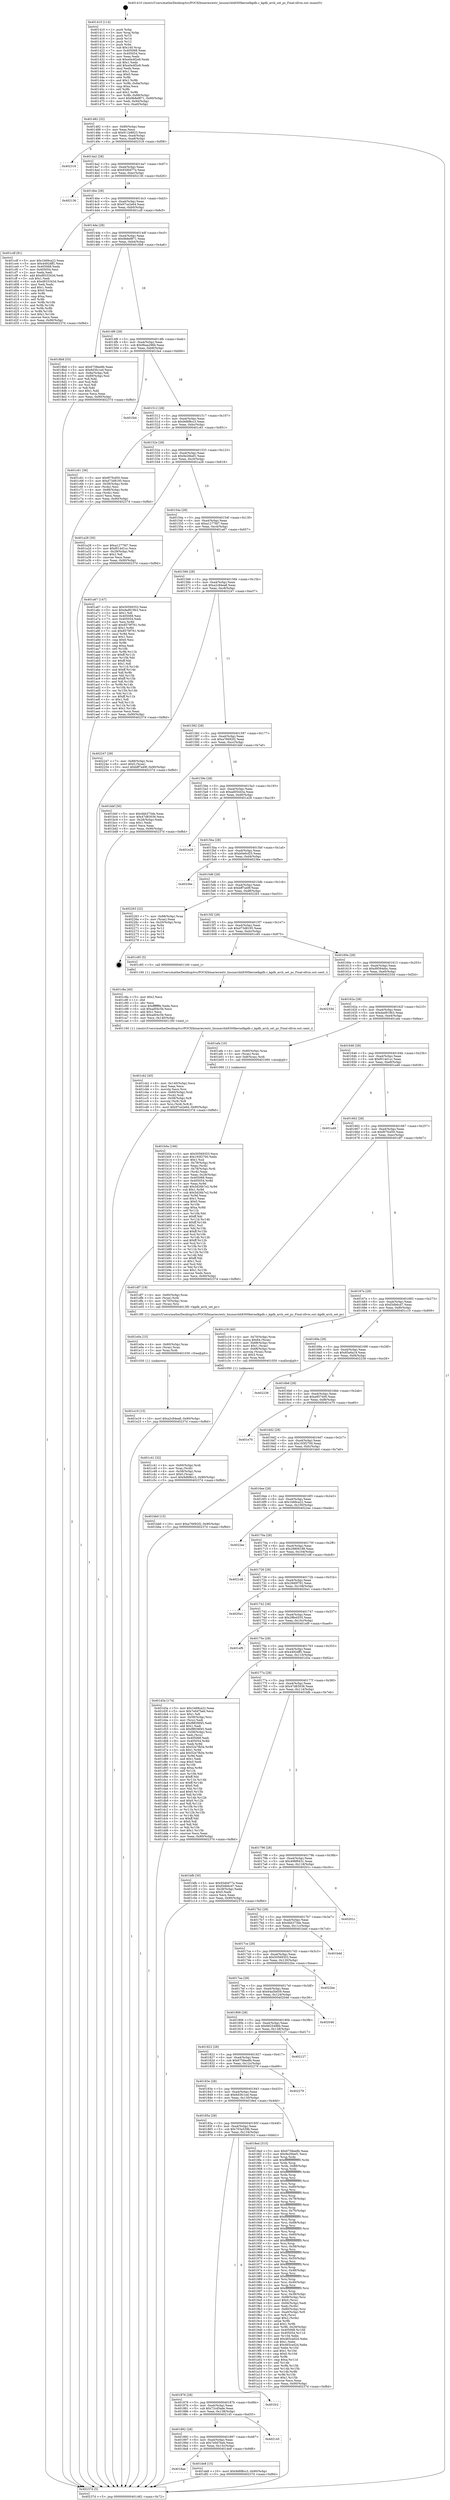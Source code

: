 digraph "0x401410" {
  label = "0x401410 (/mnt/c/Users/mathe/Desktop/tcc/POCII/binaries/extr_linuxarchh8300kernelkgdb.c_kgdb_arch_set_pc_Final-ollvm.out::main(0))"
  labelloc = "t"
  node[shape=record]

  Entry [label="",width=0.3,height=0.3,shape=circle,fillcolor=black,style=filled]
  "0x401482" [label="{
     0x401482 [32]\l
     | [instrs]\l
     &nbsp;&nbsp;0x401482 \<+6\>: mov -0x90(%rbp),%eax\l
     &nbsp;&nbsp;0x401488 \<+2\>: mov %eax,%ecx\l
     &nbsp;&nbsp;0x40148a \<+6\>: sub $0x911b8823,%ecx\l
     &nbsp;&nbsp;0x401490 \<+6\>: mov %eax,-0xa4(%rbp)\l
     &nbsp;&nbsp;0x401496 \<+6\>: mov %ecx,-0xa8(%rbp)\l
     &nbsp;&nbsp;0x40149c \<+6\>: je 0000000000402318 \<main+0xf08\>\l
  }"]
  "0x402318" [label="{
     0x402318\l
  }", style=dashed]
  "0x4014a2" [label="{
     0x4014a2 [28]\l
     | [instrs]\l
     &nbsp;&nbsp;0x4014a2 \<+5\>: jmp 00000000004014a7 \<main+0x97\>\l
     &nbsp;&nbsp;0x4014a7 \<+6\>: mov -0xa4(%rbp),%eax\l
     &nbsp;&nbsp;0x4014ad \<+5\>: sub $0x93d0d77e,%eax\l
     &nbsp;&nbsp;0x4014b2 \<+6\>: mov %eax,-0xac(%rbp)\l
     &nbsp;&nbsp;0x4014b8 \<+6\>: je 0000000000402136 \<main+0xd26\>\l
  }"]
  Exit [label="",width=0.3,height=0.3,shape=circle,fillcolor=black,style=filled,peripheries=2]
  "0x402136" [label="{
     0x402136\l
  }", style=dashed]
  "0x4014be" [label="{
     0x4014be [28]\l
     | [instrs]\l
     &nbsp;&nbsp;0x4014be \<+5\>: jmp 00000000004014c3 \<main+0xb3\>\l
     &nbsp;&nbsp;0x4014c3 \<+6\>: mov -0xa4(%rbp),%eax\l
     &nbsp;&nbsp;0x4014c9 \<+5\>: sub $0x97ce2e64,%eax\l
     &nbsp;&nbsp;0x4014ce \<+6\>: mov %eax,-0xb0(%rbp)\l
     &nbsp;&nbsp;0x4014d4 \<+6\>: je 0000000000401cdf \<main+0x8cf\>\l
  }"]
  "0x401e19" [label="{
     0x401e19 [15]\l
     | [instrs]\l
     &nbsp;&nbsp;0x401e19 \<+10\>: movl $0xa2c84ea8,-0x90(%rbp)\l
     &nbsp;&nbsp;0x401e23 \<+5\>: jmp 000000000040237d \<main+0xf6d\>\l
  }"]
  "0x401cdf" [label="{
     0x401cdf [91]\l
     | [instrs]\l
     &nbsp;&nbsp;0x401cdf \<+5\>: mov $0x1b69ca22,%eax\l
     &nbsp;&nbsp;0x401ce4 \<+5\>: mov $0x4492dff1,%ecx\l
     &nbsp;&nbsp;0x401ce9 \<+7\>: mov 0x405068,%edx\l
     &nbsp;&nbsp;0x401cf0 \<+7\>: mov 0x405054,%esi\l
     &nbsp;&nbsp;0x401cf7 \<+2\>: mov %edx,%edi\l
     &nbsp;&nbsp;0x401cf9 \<+6\>: add $0xd933343d,%edi\l
     &nbsp;&nbsp;0x401cff \<+3\>: sub $0x1,%edi\l
     &nbsp;&nbsp;0x401d02 \<+6\>: sub $0xd933343d,%edi\l
     &nbsp;&nbsp;0x401d08 \<+3\>: imul %edi,%edx\l
     &nbsp;&nbsp;0x401d0b \<+3\>: and $0x1,%edx\l
     &nbsp;&nbsp;0x401d0e \<+3\>: cmp $0x0,%edx\l
     &nbsp;&nbsp;0x401d11 \<+4\>: sete %r8b\l
     &nbsp;&nbsp;0x401d15 \<+3\>: cmp $0xa,%esi\l
     &nbsp;&nbsp;0x401d18 \<+4\>: setl %r9b\l
     &nbsp;&nbsp;0x401d1c \<+3\>: mov %r8b,%r10b\l
     &nbsp;&nbsp;0x401d1f \<+3\>: and %r9b,%r10b\l
     &nbsp;&nbsp;0x401d22 \<+3\>: xor %r9b,%r8b\l
     &nbsp;&nbsp;0x401d25 \<+3\>: or %r8b,%r10b\l
     &nbsp;&nbsp;0x401d28 \<+4\>: test $0x1,%r10b\l
     &nbsp;&nbsp;0x401d2c \<+3\>: cmovne %ecx,%eax\l
     &nbsp;&nbsp;0x401d2f \<+6\>: mov %eax,-0x90(%rbp)\l
     &nbsp;&nbsp;0x401d35 \<+5\>: jmp 000000000040237d \<main+0xf6d\>\l
  }"]
  "0x4014da" [label="{
     0x4014da [28]\l
     | [instrs]\l
     &nbsp;&nbsp;0x4014da \<+5\>: jmp 00000000004014df \<main+0xcf\>\l
     &nbsp;&nbsp;0x4014df \<+6\>: mov -0xa4(%rbp),%eax\l
     &nbsp;&nbsp;0x4014e5 \<+5\>: sub $0x9b8ef871,%eax\l
     &nbsp;&nbsp;0x4014ea \<+6\>: mov %eax,-0xb4(%rbp)\l
     &nbsp;&nbsp;0x4014f0 \<+6\>: je 00000000004018b8 \<main+0x4a8\>\l
  }"]
  "0x401e0a" [label="{
     0x401e0a [15]\l
     | [instrs]\l
     &nbsp;&nbsp;0x401e0a \<+4\>: mov -0x60(%rbp),%rax\l
     &nbsp;&nbsp;0x401e0e \<+3\>: mov (%rax),%rax\l
     &nbsp;&nbsp;0x401e11 \<+3\>: mov %rax,%rdi\l
     &nbsp;&nbsp;0x401e14 \<+5\>: call 0000000000401030 \<free@plt\>\l
     | [calls]\l
     &nbsp;&nbsp;0x401030 \{1\} (unknown)\l
  }"]
  "0x4018b8" [label="{
     0x4018b8 [53]\l
     | [instrs]\l
     &nbsp;&nbsp;0x4018b8 \<+5\>: mov $0x6758ee8b,%eax\l
     &nbsp;&nbsp;0x4018bd \<+5\>: mov $0x6d3fc1ed,%ecx\l
     &nbsp;&nbsp;0x4018c2 \<+6\>: mov -0x8a(%rbp),%dl\l
     &nbsp;&nbsp;0x4018c8 \<+7\>: mov -0x89(%rbp),%sil\l
     &nbsp;&nbsp;0x4018cf \<+3\>: mov %dl,%dil\l
     &nbsp;&nbsp;0x4018d2 \<+3\>: and %sil,%dil\l
     &nbsp;&nbsp;0x4018d5 \<+3\>: xor %sil,%dl\l
     &nbsp;&nbsp;0x4018d8 \<+3\>: or %dl,%dil\l
     &nbsp;&nbsp;0x4018db \<+4\>: test $0x1,%dil\l
     &nbsp;&nbsp;0x4018df \<+3\>: cmovne %ecx,%eax\l
     &nbsp;&nbsp;0x4018e2 \<+6\>: mov %eax,-0x90(%rbp)\l
     &nbsp;&nbsp;0x4018e8 \<+5\>: jmp 000000000040237d \<main+0xf6d\>\l
  }"]
  "0x4014f6" [label="{
     0x4014f6 [28]\l
     | [instrs]\l
     &nbsp;&nbsp;0x4014f6 \<+5\>: jmp 00000000004014fb \<main+0xeb\>\l
     &nbsp;&nbsp;0x4014fb \<+6\>: mov -0xa4(%rbp),%eax\l
     &nbsp;&nbsp;0x401501 \<+5\>: sub $0x9baa296b,%eax\l
     &nbsp;&nbsp;0x401506 \<+6\>: mov %eax,-0xb8(%rbp)\l
     &nbsp;&nbsp;0x40150c \<+6\>: je 0000000000401fa4 \<main+0xb94\>\l
  }"]
  "0x40237d" [label="{
     0x40237d [5]\l
     | [instrs]\l
     &nbsp;&nbsp;0x40237d \<+5\>: jmp 0000000000401482 \<main+0x72\>\l
  }"]
  "0x401410" [label="{
     0x401410 [114]\l
     | [instrs]\l
     &nbsp;&nbsp;0x401410 \<+1\>: push %rbp\l
     &nbsp;&nbsp;0x401411 \<+3\>: mov %rsp,%rbp\l
     &nbsp;&nbsp;0x401414 \<+2\>: push %r15\l
     &nbsp;&nbsp;0x401416 \<+2\>: push %r14\l
     &nbsp;&nbsp;0x401418 \<+2\>: push %r12\l
     &nbsp;&nbsp;0x40141a \<+1\>: push %rbx\l
     &nbsp;&nbsp;0x40141b \<+7\>: sub $0x140,%rsp\l
     &nbsp;&nbsp;0x401422 \<+7\>: mov 0x405068,%eax\l
     &nbsp;&nbsp;0x401429 \<+7\>: mov 0x405054,%ecx\l
     &nbsp;&nbsp;0x401430 \<+2\>: mov %eax,%edx\l
     &nbsp;&nbsp;0x401432 \<+6\>: sub $0xe0e4f2e9,%edx\l
     &nbsp;&nbsp;0x401438 \<+3\>: sub $0x1,%edx\l
     &nbsp;&nbsp;0x40143b \<+6\>: add $0xe0e4f2e9,%edx\l
     &nbsp;&nbsp;0x401441 \<+3\>: imul %edx,%eax\l
     &nbsp;&nbsp;0x401444 \<+3\>: and $0x1,%eax\l
     &nbsp;&nbsp;0x401447 \<+3\>: cmp $0x0,%eax\l
     &nbsp;&nbsp;0x40144a \<+4\>: sete %r8b\l
     &nbsp;&nbsp;0x40144e \<+4\>: and $0x1,%r8b\l
     &nbsp;&nbsp;0x401452 \<+7\>: mov %r8b,-0x8a(%rbp)\l
     &nbsp;&nbsp;0x401459 \<+3\>: cmp $0xa,%ecx\l
     &nbsp;&nbsp;0x40145c \<+4\>: setl %r8b\l
     &nbsp;&nbsp;0x401460 \<+4\>: and $0x1,%r8b\l
     &nbsp;&nbsp;0x401464 \<+7\>: mov %r8b,-0x89(%rbp)\l
     &nbsp;&nbsp;0x40146b \<+10\>: movl $0x9b8ef871,-0x90(%rbp)\l
     &nbsp;&nbsp;0x401475 \<+6\>: mov %edi,-0x94(%rbp)\l
     &nbsp;&nbsp;0x40147b \<+7\>: mov %rsi,-0xa0(%rbp)\l
  }"]
  "0x4018ae" [label="{
     0x4018ae\l
  }", style=dashed]
  "0x401fa4" [label="{
     0x401fa4\l
  }", style=dashed]
  "0x401512" [label="{
     0x401512 [28]\l
     | [instrs]\l
     &nbsp;&nbsp;0x401512 \<+5\>: jmp 0000000000401517 \<main+0x107\>\l
     &nbsp;&nbsp;0x401517 \<+6\>: mov -0xa4(%rbp),%eax\l
     &nbsp;&nbsp;0x40151d \<+5\>: sub $0x9d6f8cc3,%eax\l
     &nbsp;&nbsp;0x401522 \<+6\>: mov %eax,-0xbc(%rbp)\l
     &nbsp;&nbsp;0x401528 \<+6\>: je 0000000000401c61 \<main+0x851\>\l
  }"]
  "0x401de8" [label="{
     0x401de8 [15]\l
     | [instrs]\l
     &nbsp;&nbsp;0x401de8 \<+10\>: movl $0x9d6f8cc3,-0x90(%rbp)\l
     &nbsp;&nbsp;0x401df2 \<+5\>: jmp 000000000040237d \<main+0xf6d\>\l
  }"]
  "0x401c61" [label="{
     0x401c61 [36]\l
     | [instrs]\l
     &nbsp;&nbsp;0x401c61 \<+5\>: mov $0xf07fcd50,%eax\l
     &nbsp;&nbsp;0x401c66 \<+5\>: mov $0xd73d8195,%ecx\l
     &nbsp;&nbsp;0x401c6b \<+4\>: mov -0x58(%rbp),%rdx\l
     &nbsp;&nbsp;0x401c6f \<+2\>: mov (%rdx),%esi\l
     &nbsp;&nbsp;0x401c71 \<+4\>: mov -0x68(%rbp),%rdx\l
     &nbsp;&nbsp;0x401c75 \<+2\>: cmp (%rdx),%esi\l
     &nbsp;&nbsp;0x401c77 \<+3\>: cmovl %ecx,%eax\l
     &nbsp;&nbsp;0x401c7a \<+6\>: mov %eax,-0x90(%rbp)\l
     &nbsp;&nbsp;0x401c80 \<+5\>: jmp 000000000040237d \<main+0xf6d\>\l
  }"]
  "0x40152e" [label="{
     0x40152e [28]\l
     | [instrs]\l
     &nbsp;&nbsp;0x40152e \<+5\>: jmp 0000000000401533 \<main+0x123\>\l
     &nbsp;&nbsp;0x401533 \<+6\>: mov -0xa4(%rbp),%eax\l
     &nbsp;&nbsp;0x401539 \<+5\>: sub $0x9e26bef1,%eax\l
     &nbsp;&nbsp;0x40153e \<+6\>: mov %eax,-0xc0(%rbp)\l
     &nbsp;&nbsp;0x401544 \<+6\>: je 0000000000401a28 \<main+0x618\>\l
  }"]
  "0x401892" [label="{
     0x401892 [28]\l
     | [instrs]\l
     &nbsp;&nbsp;0x401892 \<+5\>: jmp 0000000000401897 \<main+0x487\>\l
     &nbsp;&nbsp;0x401897 \<+6\>: mov -0xa4(%rbp),%eax\l
     &nbsp;&nbsp;0x40189d \<+5\>: sub $0x7e0d7beb,%eax\l
     &nbsp;&nbsp;0x4018a2 \<+6\>: mov %eax,-0x13c(%rbp)\l
     &nbsp;&nbsp;0x4018a8 \<+6\>: je 0000000000401de8 \<main+0x9d8\>\l
  }"]
  "0x401a28" [label="{
     0x401a28 [30]\l
     | [instrs]\l
     &nbsp;&nbsp;0x401a28 \<+5\>: mov $0xa1277fd7,%eax\l
     &nbsp;&nbsp;0x401a2d \<+5\>: mov $0xf014d1cc,%ecx\l
     &nbsp;&nbsp;0x401a32 \<+3\>: mov -0x29(%rbp),%dl\l
     &nbsp;&nbsp;0x401a35 \<+3\>: test $0x1,%dl\l
     &nbsp;&nbsp;0x401a38 \<+3\>: cmovne %ecx,%eax\l
     &nbsp;&nbsp;0x401a3b \<+6\>: mov %eax,-0x90(%rbp)\l
     &nbsp;&nbsp;0x401a41 \<+5\>: jmp 000000000040237d \<main+0xf6d\>\l
  }"]
  "0x40154a" [label="{
     0x40154a [28]\l
     | [instrs]\l
     &nbsp;&nbsp;0x40154a \<+5\>: jmp 000000000040154f \<main+0x13f\>\l
     &nbsp;&nbsp;0x40154f \<+6\>: mov -0xa4(%rbp),%eax\l
     &nbsp;&nbsp;0x401555 \<+5\>: sub $0xa1277fd7,%eax\l
     &nbsp;&nbsp;0x40155a \<+6\>: mov %eax,-0xc4(%rbp)\l
     &nbsp;&nbsp;0x401560 \<+6\>: je 0000000000401a67 \<main+0x657\>\l
  }"]
  "0x402145" [label="{
     0x402145\l
  }", style=dashed]
  "0x401a67" [label="{
     0x401a67 [147]\l
     | [instrs]\l
     &nbsp;&nbsp;0x401a67 \<+5\>: mov $0x50569353,%eax\l
     &nbsp;&nbsp;0x401a6c \<+5\>: mov $0xdad919b3,%ecx\l
     &nbsp;&nbsp;0x401a71 \<+2\>: mov $0x1,%dl\l
     &nbsp;&nbsp;0x401a73 \<+7\>: mov 0x405068,%esi\l
     &nbsp;&nbsp;0x401a7a \<+7\>: mov 0x405054,%edi\l
     &nbsp;&nbsp;0x401a81 \<+3\>: mov %esi,%r8d\l
     &nbsp;&nbsp;0x401a84 \<+7\>: add $0x8579f761,%r8d\l
     &nbsp;&nbsp;0x401a8b \<+4\>: sub $0x1,%r8d\l
     &nbsp;&nbsp;0x401a8f \<+7\>: sub $0x8579f761,%r8d\l
     &nbsp;&nbsp;0x401a96 \<+4\>: imul %r8d,%esi\l
     &nbsp;&nbsp;0x401a9a \<+3\>: and $0x1,%esi\l
     &nbsp;&nbsp;0x401a9d \<+3\>: cmp $0x0,%esi\l
     &nbsp;&nbsp;0x401aa0 \<+4\>: sete %r9b\l
     &nbsp;&nbsp;0x401aa4 \<+3\>: cmp $0xa,%edi\l
     &nbsp;&nbsp;0x401aa7 \<+4\>: setl %r10b\l
     &nbsp;&nbsp;0x401aab \<+3\>: mov %r9b,%r11b\l
     &nbsp;&nbsp;0x401aae \<+4\>: xor $0xff,%r11b\l
     &nbsp;&nbsp;0x401ab2 \<+3\>: mov %r10b,%bl\l
     &nbsp;&nbsp;0x401ab5 \<+3\>: xor $0xff,%bl\l
     &nbsp;&nbsp;0x401ab8 \<+3\>: xor $0x1,%dl\l
     &nbsp;&nbsp;0x401abb \<+3\>: mov %r11b,%r14b\l
     &nbsp;&nbsp;0x401abe \<+4\>: and $0xff,%r14b\l
     &nbsp;&nbsp;0x401ac2 \<+3\>: and %dl,%r9b\l
     &nbsp;&nbsp;0x401ac5 \<+3\>: mov %bl,%r15b\l
     &nbsp;&nbsp;0x401ac8 \<+4\>: and $0xff,%r15b\l
     &nbsp;&nbsp;0x401acc \<+3\>: and %dl,%r10b\l
     &nbsp;&nbsp;0x401acf \<+3\>: or %r9b,%r14b\l
     &nbsp;&nbsp;0x401ad2 \<+3\>: or %r10b,%r15b\l
     &nbsp;&nbsp;0x401ad5 \<+3\>: xor %r15b,%r14b\l
     &nbsp;&nbsp;0x401ad8 \<+3\>: or %bl,%r11b\l
     &nbsp;&nbsp;0x401adb \<+4\>: xor $0xff,%r11b\l
     &nbsp;&nbsp;0x401adf \<+3\>: or $0x1,%dl\l
     &nbsp;&nbsp;0x401ae2 \<+3\>: and %dl,%r11b\l
     &nbsp;&nbsp;0x401ae5 \<+3\>: or %r11b,%r14b\l
     &nbsp;&nbsp;0x401ae8 \<+4\>: test $0x1,%r14b\l
     &nbsp;&nbsp;0x401aec \<+3\>: cmovne %ecx,%eax\l
     &nbsp;&nbsp;0x401aef \<+6\>: mov %eax,-0x90(%rbp)\l
     &nbsp;&nbsp;0x401af5 \<+5\>: jmp 000000000040237d \<main+0xf6d\>\l
  }"]
  "0x401566" [label="{
     0x401566 [28]\l
     | [instrs]\l
     &nbsp;&nbsp;0x401566 \<+5\>: jmp 000000000040156b \<main+0x15b\>\l
     &nbsp;&nbsp;0x40156b \<+6\>: mov -0xa4(%rbp),%eax\l
     &nbsp;&nbsp;0x401571 \<+5\>: sub $0xa2c84ea8,%eax\l
     &nbsp;&nbsp;0x401576 \<+6\>: mov %eax,-0xc8(%rbp)\l
     &nbsp;&nbsp;0x40157c \<+6\>: je 0000000000402247 \<main+0xe37\>\l
  }"]
  "0x401876" [label="{
     0x401876 [28]\l
     | [instrs]\l
     &nbsp;&nbsp;0x401876 \<+5\>: jmp 000000000040187b \<main+0x46b\>\l
     &nbsp;&nbsp;0x40187b \<+6\>: mov -0xa4(%rbp),%eax\l
     &nbsp;&nbsp;0x401881 \<+5\>: sub $0x72cd5ade,%eax\l
     &nbsp;&nbsp;0x401886 \<+6\>: mov %eax,-0x138(%rbp)\l
     &nbsp;&nbsp;0x40188c \<+6\>: je 0000000000402145 \<main+0xd35\>\l
  }"]
  "0x402247" [label="{
     0x402247 [28]\l
     | [instrs]\l
     &nbsp;&nbsp;0x402247 \<+7\>: mov -0x88(%rbp),%rax\l
     &nbsp;&nbsp;0x40224e \<+6\>: movl $0x0,(%rax)\l
     &nbsp;&nbsp;0x402254 \<+10\>: movl $0xbff7a49f,-0x90(%rbp)\l
     &nbsp;&nbsp;0x40225e \<+5\>: jmp 000000000040237d \<main+0xf6d\>\l
  }"]
  "0x401582" [label="{
     0x401582 [28]\l
     | [instrs]\l
     &nbsp;&nbsp;0x401582 \<+5\>: jmp 0000000000401587 \<main+0x177\>\l
     &nbsp;&nbsp;0x401587 \<+6\>: mov -0xa4(%rbp),%eax\l
     &nbsp;&nbsp;0x40158d \<+5\>: sub $0xa76692f2,%eax\l
     &nbsp;&nbsp;0x401592 \<+6\>: mov %eax,-0xcc(%rbp)\l
     &nbsp;&nbsp;0x401598 \<+6\>: je 0000000000401bbf \<main+0x7af\>\l
  }"]
  "0x401fc2" [label="{
     0x401fc2\l
  }", style=dashed]
  "0x401bbf" [label="{
     0x401bbf [30]\l
     | [instrs]\l
     &nbsp;&nbsp;0x401bbf \<+5\>: mov $0x4bb373de,%eax\l
     &nbsp;&nbsp;0x401bc4 \<+5\>: mov $0x47d83036,%ecx\l
     &nbsp;&nbsp;0x401bc9 \<+3\>: mov -0x28(%rbp),%edx\l
     &nbsp;&nbsp;0x401bcc \<+3\>: cmp $0x1,%edx\l
     &nbsp;&nbsp;0x401bcf \<+3\>: cmovl %ecx,%eax\l
     &nbsp;&nbsp;0x401bd2 \<+6\>: mov %eax,-0x90(%rbp)\l
     &nbsp;&nbsp;0x401bd8 \<+5\>: jmp 000000000040237d \<main+0xf6d\>\l
  }"]
  "0x40159e" [label="{
     0x40159e [28]\l
     | [instrs]\l
     &nbsp;&nbsp;0x40159e \<+5\>: jmp 00000000004015a3 \<main+0x193\>\l
     &nbsp;&nbsp;0x4015a3 \<+6\>: mov -0xa4(%rbp),%eax\l
     &nbsp;&nbsp;0x4015a9 \<+5\>: sub $0xad05443a,%eax\l
     &nbsp;&nbsp;0x4015ae \<+6\>: mov %eax,-0xd0(%rbp)\l
     &nbsp;&nbsp;0x4015b4 \<+6\>: je 0000000000401e28 \<main+0xa18\>\l
  }"]
  "0x401cb2" [label="{
     0x401cb2 [45]\l
     | [instrs]\l
     &nbsp;&nbsp;0x401cb2 \<+6\>: mov -0x140(%rbp),%ecx\l
     &nbsp;&nbsp;0x401cb8 \<+3\>: imul %eax,%ecx\l
     &nbsp;&nbsp;0x401cbb \<+3\>: movslq %ecx,%rsi\l
     &nbsp;&nbsp;0x401cbe \<+4\>: mov -0x60(%rbp),%rdi\l
     &nbsp;&nbsp;0x401cc2 \<+3\>: mov (%rdi),%rdi\l
     &nbsp;&nbsp;0x401cc5 \<+4\>: mov -0x58(%rbp),%r8\l
     &nbsp;&nbsp;0x401cc9 \<+3\>: movslq (%r8),%r8\l
     &nbsp;&nbsp;0x401ccc \<+4\>: mov %rsi,(%rdi,%r8,8)\l
     &nbsp;&nbsp;0x401cd0 \<+10\>: movl $0x97ce2e64,-0x90(%rbp)\l
     &nbsp;&nbsp;0x401cda \<+5\>: jmp 000000000040237d \<main+0xf6d\>\l
  }"]
  "0x401e28" [label="{
     0x401e28\l
  }", style=dashed]
  "0x4015ba" [label="{
     0x4015ba [28]\l
     | [instrs]\l
     &nbsp;&nbsp;0x4015ba \<+5\>: jmp 00000000004015bf \<main+0x1af\>\l
     &nbsp;&nbsp;0x4015bf \<+6\>: mov -0xa4(%rbp),%eax\l
     &nbsp;&nbsp;0x4015c5 \<+5\>: sub $0xb0e6cf25,%eax\l
     &nbsp;&nbsp;0x4015ca \<+6\>: mov %eax,-0xd4(%rbp)\l
     &nbsp;&nbsp;0x4015d0 \<+6\>: je 000000000040236e \<main+0xf5e\>\l
  }"]
  "0x401c8a" [label="{
     0x401c8a [40]\l
     | [instrs]\l
     &nbsp;&nbsp;0x401c8a \<+5\>: mov $0x2,%ecx\l
     &nbsp;&nbsp;0x401c8f \<+1\>: cltd\l
     &nbsp;&nbsp;0x401c90 \<+2\>: idiv %ecx\l
     &nbsp;&nbsp;0x401c92 \<+6\>: imul $0xfffffffe,%edx,%ecx\l
     &nbsp;&nbsp;0x401c98 \<+6\>: sub $0xad04c5b,%ecx\l
     &nbsp;&nbsp;0x401c9e \<+3\>: add $0x1,%ecx\l
     &nbsp;&nbsp;0x401ca1 \<+6\>: add $0xad04c5b,%ecx\l
     &nbsp;&nbsp;0x401ca7 \<+6\>: mov %ecx,-0x140(%rbp)\l
     &nbsp;&nbsp;0x401cad \<+5\>: call 0000000000401160 \<next_i\>\l
     | [calls]\l
     &nbsp;&nbsp;0x401160 \{1\} (/mnt/c/Users/mathe/Desktop/tcc/POCII/binaries/extr_linuxarchh8300kernelkgdb.c_kgdb_arch_set_pc_Final-ollvm.out::next_i)\l
  }"]
  "0x40236e" [label="{
     0x40236e\l
  }", style=dashed]
  "0x4015d6" [label="{
     0x4015d6 [28]\l
     | [instrs]\l
     &nbsp;&nbsp;0x4015d6 \<+5\>: jmp 00000000004015db \<main+0x1cb\>\l
     &nbsp;&nbsp;0x4015db \<+6\>: mov -0xa4(%rbp),%eax\l
     &nbsp;&nbsp;0x4015e1 \<+5\>: sub $0xbff7a49f,%eax\l
     &nbsp;&nbsp;0x4015e6 \<+6\>: mov %eax,-0xd8(%rbp)\l
     &nbsp;&nbsp;0x4015ec \<+6\>: je 0000000000402263 \<main+0xe53\>\l
  }"]
  "0x401c41" [label="{
     0x401c41 [32]\l
     | [instrs]\l
     &nbsp;&nbsp;0x401c41 \<+4\>: mov -0x60(%rbp),%rdi\l
     &nbsp;&nbsp;0x401c45 \<+3\>: mov %rax,(%rdi)\l
     &nbsp;&nbsp;0x401c48 \<+4\>: mov -0x58(%rbp),%rax\l
     &nbsp;&nbsp;0x401c4c \<+6\>: movl $0x0,(%rax)\l
     &nbsp;&nbsp;0x401c52 \<+10\>: movl $0x9d6f8cc3,-0x90(%rbp)\l
     &nbsp;&nbsp;0x401c5c \<+5\>: jmp 000000000040237d \<main+0xf6d\>\l
  }"]
  "0x402263" [label="{
     0x402263 [22]\l
     | [instrs]\l
     &nbsp;&nbsp;0x402263 \<+7\>: mov -0x88(%rbp),%rax\l
     &nbsp;&nbsp;0x40226a \<+2\>: mov (%rax),%eax\l
     &nbsp;&nbsp;0x40226c \<+4\>: lea -0x20(%rbp),%rsp\l
     &nbsp;&nbsp;0x402270 \<+1\>: pop %rbx\l
     &nbsp;&nbsp;0x402271 \<+2\>: pop %r12\l
     &nbsp;&nbsp;0x402273 \<+2\>: pop %r14\l
     &nbsp;&nbsp;0x402275 \<+2\>: pop %r15\l
     &nbsp;&nbsp;0x402277 \<+1\>: pop %rbp\l
     &nbsp;&nbsp;0x402278 \<+1\>: ret\l
  }"]
  "0x4015f2" [label="{
     0x4015f2 [28]\l
     | [instrs]\l
     &nbsp;&nbsp;0x4015f2 \<+5\>: jmp 00000000004015f7 \<main+0x1e7\>\l
     &nbsp;&nbsp;0x4015f7 \<+6\>: mov -0xa4(%rbp),%eax\l
     &nbsp;&nbsp;0x4015fd \<+5\>: sub $0xd73d8195,%eax\l
     &nbsp;&nbsp;0x401602 \<+6\>: mov %eax,-0xdc(%rbp)\l
     &nbsp;&nbsp;0x401608 \<+6\>: je 0000000000401c85 \<main+0x875\>\l
  }"]
  "0x401b0a" [label="{
     0x401b0a [166]\l
     | [instrs]\l
     &nbsp;&nbsp;0x401b0a \<+5\>: mov $0x50569353,%ecx\l
     &nbsp;&nbsp;0x401b0f \<+5\>: mov $0x193f2700,%edx\l
     &nbsp;&nbsp;0x401b14 \<+3\>: mov $0x1,%sil\l
     &nbsp;&nbsp;0x401b17 \<+4\>: mov -0x78(%rbp),%rdi\l
     &nbsp;&nbsp;0x401b1b \<+2\>: mov %eax,(%rdi)\l
     &nbsp;&nbsp;0x401b1d \<+4\>: mov -0x78(%rbp),%rdi\l
     &nbsp;&nbsp;0x401b21 \<+2\>: mov (%rdi),%eax\l
     &nbsp;&nbsp;0x401b23 \<+3\>: mov %eax,-0x28(%rbp)\l
     &nbsp;&nbsp;0x401b26 \<+7\>: mov 0x405068,%eax\l
     &nbsp;&nbsp;0x401b2d \<+8\>: mov 0x405054,%r8d\l
     &nbsp;&nbsp;0x401b35 \<+3\>: mov %eax,%r9d\l
     &nbsp;&nbsp;0x401b38 \<+7\>: add $0x5d26b7e2,%r9d\l
     &nbsp;&nbsp;0x401b3f \<+4\>: sub $0x1,%r9d\l
     &nbsp;&nbsp;0x401b43 \<+7\>: sub $0x5d26b7e2,%r9d\l
     &nbsp;&nbsp;0x401b4a \<+4\>: imul %r9d,%eax\l
     &nbsp;&nbsp;0x401b4e \<+3\>: and $0x1,%eax\l
     &nbsp;&nbsp;0x401b51 \<+3\>: cmp $0x0,%eax\l
     &nbsp;&nbsp;0x401b54 \<+4\>: sete %r10b\l
     &nbsp;&nbsp;0x401b58 \<+4\>: cmp $0xa,%r8d\l
     &nbsp;&nbsp;0x401b5c \<+4\>: setl %r11b\l
     &nbsp;&nbsp;0x401b60 \<+3\>: mov %r10b,%bl\l
     &nbsp;&nbsp;0x401b63 \<+3\>: xor $0xff,%bl\l
     &nbsp;&nbsp;0x401b66 \<+3\>: mov %r11b,%r14b\l
     &nbsp;&nbsp;0x401b69 \<+4\>: xor $0xff,%r14b\l
     &nbsp;&nbsp;0x401b6d \<+4\>: xor $0x1,%sil\l
     &nbsp;&nbsp;0x401b71 \<+3\>: mov %bl,%r15b\l
     &nbsp;&nbsp;0x401b74 \<+4\>: and $0xff,%r15b\l
     &nbsp;&nbsp;0x401b78 \<+3\>: and %sil,%r10b\l
     &nbsp;&nbsp;0x401b7b \<+3\>: mov %r14b,%r12b\l
     &nbsp;&nbsp;0x401b7e \<+4\>: and $0xff,%r12b\l
     &nbsp;&nbsp;0x401b82 \<+3\>: and %sil,%r11b\l
     &nbsp;&nbsp;0x401b85 \<+3\>: or %r10b,%r15b\l
     &nbsp;&nbsp;0x401b88 \<+3\>: or %r11b,%r12b\l
     &nbsp;&nbsp;0x401b8b \<+3\>: xor %r12b,%r15b\l
     &nbsp;&nbsp;0x401b8e \<+3\>: or %r14b,%bl\l
     &nbsp;&nbsp;0x401b91 \<+3\>: xor $0xff,%bl\l
     &nbsp;&nbsp;0x401b94 \<+4\>: or $0x1,%sil\l
     &nbsp;&nbsp;0x401b98 \<+3\>: and %sil,%bl\l
     &nbsp;&nbsp;0x401b9b \<+3\>: or %bl,%r15b\l
     &nbsp;&nbsp;0x401b9e \<+4\>: test $0x1,%r15b\l
     &nbsp;&nbsp;0x401ba2 \<+3\>: cmovne %edx,%ecx\l
     &nbsp;&nbsp;0x401ba5 \<+6\>: mov %ecx,-0x90(%rbp)\l
     &nbsp;&nbsp;0x401bab \<+5\>: jmp 000000000040237d \<main+0xf6d\>\l
  }"]
  "0x401c85" [label="{
     0x401c85 [5]\l
     | [instrs]\l
     &nbsp;&nbsp;0x401c85 \<+5\>: call 0000000000401160 \<next_i\>\l
     | [calls]\l
     &nbsp;&nbsp;0x401160 \{1\} (/mnt/c/Users/mathe/Desktop/tcc/POCII/binaries/extr_linuxarchh8300kernelkgdb.c_kgdb_arch_set_pc_Final-ollvm.out::next_i)\l
  }"]
  "0x40160e" [label="{
     0x40160e [28]\l
     | [instrs]\l
     &nbsp;&nbsp;0x40160e \<+5\>: jmp 0000000000401613 \<main+0x203\>\l
     &nbsp;&nbsp;0x401613 \<+6\>: mov -0xa4(%rbp),%eax\l
     &nbsp;&nbsp;0x401619 \<+5\>: sub $0xd9594ebc,%eax\l
     &nbsp;&nbsp;0x40161e \<+6\>: mov %eax,-0xe0(%rbp)\l
     &nbsp;&nbsp;0x401624 \<+6\>: je 000000000040233d \<main+0xf2d\>\l
  }"]
  "0x40185a" [label="{
     0x40185a [28]\l
     | [instrs]\l
     &nbsp;&nbsp;0x40185a \<+5\>: jmp 000000000040185f \<main+0x44f\>\l
     &nbsp;&nbsp;0x40185f \<+6\>: mov -0xa4(%rbp),%eax\l
     &nbsp;&nbsp;0x401865 \<+5\>: sub $0x703a539b,%eax\l
     &nbsp;&nbsp;0x40186a \<+6\>: mov %eax,-0x134(%rbp)\l
     &nbsp;&nbsp;0x401870 \<+6\>: je 0000000000401fc2 \<main+0xbb2\>\l
  }"]
  "0x40233d" [label="{
     0x40233d\l
  }", style=dashed]
  "0x40162a" [label="{
     0x40162a [28]\l
     | [instrs]\l
     &nbsp;&nbsp;0x40162a \<+5\>: jmp 000000000040162f \<main+0x21f\>\l
     &nbsp;&nbsp;0x40162f \<+6\>: mov -0xa4(%rbp),%eax\l
     &nbsp;&nbsp;0x401635 \<+5\>: sub $0xdad919b3,%eax\l
     &nbsp;&nbsp;0x40163a \<+6\>: mov %eax,-0xe4(%rbp)\l
     &nbsp;&nbsp;0x401640 \<+6\>: je 0000000000401afa \<main+0x6ea\>\l
  }"]
  "0x4018ed" [label="{
     0x4018ed [315]\l
     | [instrs]\l
     &nbsp;&nbsp;0x4018ed \<+5\>: mov $0x6758ee8b,%eax\l
     &nbsp;&nbsp;0x4018f2 \<+5\>: mov $0x9e26bef1,%ecx\l
     &nbsp;&nbsp;0x4018f7 \<+3\>: mov %rsp,%rdx\l
     &nbsp;&nbsp;0x4018fa \<+4\>: add $0xfffffffffffffff0,%rdx\l
     &nbsp;&nbsp;0x4018fe \<+3\>: mov %rdx,%rsp\l
     &nbsp;&nbsp;0x401901 \<+7\>: mov %rdx,-0x88(%rbp)\l
     &nbsp;&nbsp;0x401908 \<+3\>: mov %rsp,%rdx\l
     &nbsp;&nbsp;0x40190b \<+4\>: add $0xfffffffffffffff0,%rdx\l
     &nbsp;&nbsp;0x40190f \<+3\>: mov %rdx,%rsp\l
     &nbsp;&nbsp;0x401912 \<+3\>: mov %rsp,%rsi\l
     &nbsp;&nbsp;0x401915 \<+4\>: add $0xfffffffffffffff0,%rsi\l
     &nbsp;&nbsp;0x401919 \<+3\>: mov %rsi,%rsp\l
     &nbsp;&nbsp;0x40191c \<+4\>: mov %rsi,-0x80(%rbp)\l
     &nbsp;&nbsp;0x401920 \<+3\>: mov %rsp,%rsi\l
     &nbsp;&nbsp;0x401923 \<+4\>: add $0xfffffffffffffff0,%rsi\l
     &nbsp;&nbsp;0x401927 \<+3\>: mov %rsi,%rsp\l
     &nbsp;&nbsp;0x40192a \<+4\>: mov %rsi,-0x78(%rbp)\l
     &nbsp;&nbsp;0x40192e \<+3\>: mov %rsp,%rsi\l
     &nbsp;&nbsp;0x401931 \<+4\>: add $0xfffffffffffffff0,%rsi\l
     &nbsp;&nbsp;0x401935 \<+3\>: mov %rsi,%rsp\l
     &nbsp;&nbsp;0x401938 \<+4\>: mov %rsi,-0x70(%rbp)\l
     &nbsp;&nbsp;0x40193c \<+3\>: mov %rsp,%rsi\l
     &nbsp;&nbsp;0x40193f \<+4\>: add $0xfffffffffffffff0,%rsi\l
     &nbsp;&nbsp;0x401943 \<+3\>: mov %rsi,%rsp\l
     &nbsp;&nbsp;0x401946 \<+4\>: mov %rsi,-0x68(%rbp)\l
     &nbsp;&nbsp;0x40194a \<+3\>: mov %rsp,%rsi\l
     &nbsp;&nbsp;0x40194d \<+4\>: add $0xfffffffffffffff0,%rsi\l
     &nbsp;&nbsp;0x401951 \<+3\>: mov %rsi,%rsp\l
     &nbsp;&nbsp;0x401954 \<+4\>: mov %rsi,-0x60(%rbp)\l
     &nbsp;&nbsp;0x401958 \<+3\>: mov %rsp,%rsi\l
     &nbsp;&nbsp;0x40195b \<+4\>: add $0xfffffffffffffff0,%rsi\l
     &nbsp;&nbsp;0x40195f \<+3\>: mov %rsi,%rsp\l
     &nbsp;&nbsp;0x401962 \<+4\>: mov %rsi,-0x58(%rbp)\l
     &nbsp;&nbsp;0x401966 \<+3\>: mov %rsp,%rsi\l
     &nbsp;&nbsp;0x401969 \<+4\>: add $0xfffffffffffffff0,%rsi\l
     &nbsp;&nbsp;0x40196d \<+3\>: mov %rsi,%rsp\l
     &nbsp;&nbsp;0x401970 \<+4\>: mov %rsi,-0x50(%rbp)\l
     &nbsp;&nbsp;0x401974 \<+3\>: mov %rsp,%rsi\l
     &nbsp;&nbsp;0x401977 \<+4\>: add $0xfffffffffffffff0,%rsi\l
     &nbsp;&nbsp;0x40197b \<+3\>: mov %rsi,%rsp\l
     &nbsp;&nbsp;0x40197e \<+4\>: mov %rsi,-0x48(%rbp)\l
     &nbsp;&nbsp;0x401982 \<+3\>: mov %rsp,%rsi\l
     &nbsp;&nbsp;0x401985 \<+4\>: add $0xfffffffffffffff0,%rsi\l
     &nbsp;&nbsp;0x401989 \<+3\>: mov %rsi,%rsp\l
     &nbsp;&nbsp;0x40198c \<+4\>: mov %rsi,-0x40(%rbp)\l
     &nbsp;&nbsp;0x401990 \<+3\>: mov %rsp,%rsi\l
     &nbsp;&nbsp;0x401993 \<+4\>: add $0xfffffffffffffff0,%rsi\l
     &nbsp;&nbsp;0x401997 \<+3\>: mov %rsi,%rsp\l
     &nbsp;&nbsp;0x40199a \<+4\>: mov %rsi,-0x38(%rbp)\l
     &nbsp;&nbsp;0x40199e \<+7\>: mov -0x88(%rbp),%rsi\l
     &nbsp;&nbsp;0x4019a5 \<+6\>: movl $0x0,(%rsi)\l
     &nbsp;&nbsp;0x4019ab \<+6\>: mov -0x94(%rbp),%edi\l
     &nbsp;&nbsp;0x4019b1 \<+2\>: mov %edi,(%rdx)\l
     &nbsp;&nbsp;0x4019b3 \<+4\>: mov -0x80(%rbp),%rsi\l
     &nbsp;&nbsp;0x4019b7 \<+7\>: mov -0xa0(%rbp),%r8\l
     &nbsp;&nbsp;0x4019be \<+3\>: mov %r8,(%rsi)\l
     &nbsp;&nbsp;0x4019c1 \<+3\>: cmpl $0x2,(%rdx)\l
     &nbsp;&nbsp;0x4019c4 \<+4\>: setne %r9b\l
     &nbsp;&nbsp;0x4019c8 \<+4\>: and $0x1,%r9b\l
     &nbsp;&nbsp;0x4019cc \<+4\>: mov %r9b,-0x29(%rbp)\l
     &nbsp;&nbsp;0x4019d0 \<+8\>: mov 0x405068,%r10d\l
     &nbsp;&nbsp;0x4019d8 \<+8\>: mov 0x405054,%r11d\l
     &nbsp;&nbsp;0x4019e0 \<+3\>: mov %r10d,%ebx\l
     &nbsp;&nbsp;0x4019e3 \<+6\>: add $0x465ced2d,%ebx\l
     &nbsp;&nbsp;0x4019e9 \<+3\>: sub $0x1,%ebx\l
     &nbsp;&nbsp;0x4019ec \<+6\>: sub $0x465ced2d,%ebx\l
     &nbsp;&nbsp;0x4019f2 \<+4\>: imul %ebx,%r10d\l
     &nbsp;&nbsp;0x4019f6 \<+4\>: and $0x1,%r10d\l
     &nbsp;&nbsp;0x4019fa \<+4\>: cmp $0x0,%r10d\l
     &nbsp;&nbsp;0x4019fe \<+4\>: sete %r9b\l
     &nbsp;&nbsp;0x401a02 \<+4\>: cmp $0xa,%r11d\l
     &nbsp;&nbsp;0x401a06 \<+4\>: setl %r14b\l
     &nbsp;&nbsp;0x401a0a \<+3\>: mov %r9b,%r15b\l
     &nbsp;&nbsp;0x401a0d \<+3\>: and %r14b,%r15b\l
     &nbsp;&nbsp;0x401a10 \<+3\>: xor %r14b,%r9b\l
     &nbsp;&nbsp;0x401a13 \<+3\>: or %r9b,%r15b\l
     &nbsp;&nbsp;0x401a16 \<+4\>: test $0x1,%r15b\l
     &nbsp;&nbsp;0x401a1a \<+3\>: cmovne %ecx,%eax\l
     &nbsp;&nbsp;0x401a1d \<+6\>: mov %eax,-0x90(%rbp)\l
     &nbsp;&nbsp;0x401a23 \<+5\>: jmp 000000000040237d \<main+0xf6d\>\l
  }"]
  "0x401afa" [label="{
     0x401afa [16]\l
     | [instrs]\l
     &nbsp;&nbsp;0x401afa \<+4\>: mov -0x80(%rbp),%rax\l
     &nbsp;&nbsp;0x401afe \<+3\>: mov (%rax),%rax\l
     &nbsp;&nbsp;0x401b01 \<+4\>: mov 0x8(%rax),%rdi\l
     &nbsp;&nbsp;0x401b05 \<+5\>: call 0000000000401060 \<atoi@plt\>\l
     | [calls]\l
     &nbsp;&nbsp;0x401060 \{1\} (unknown)\l
  }"]
  "0x401646" [label="{
     0x401646 [28]\l
     | [instrs]\l
     &nbsp;&nbsp;0x401646 \<+5\>: jmp 000000000040164b \<main+0x23b\>\l
     &nbsp;&nbsp;0x40164b \<+6\>: mov -0xa4(%rbp),%eax\l
     &nbsp;&nbsp;0x401651 \<+5\>: sub $0xf014d1cc,%eax\l
     &nbsp;&nbsp;0x401656 \<+6\>: mov %eax,-0xe8(%rbp)\l
     &nbsp;&nbsp;0x40165c \<+6\>: je 0000000000401a46 \<main+0x636\>\l
  }"]
  "0x40183e" [label="{
     0x40183e [28]\l
     | [instrs]\l
     &nbsp;&nbsp;0x40183e \<+5\>: jmp 0000000000401843 \<main+0x433\>\l
     &nbsp;&nbsp;0x401843 \<+6\>: mov -0xa4(%rbp),%eax\l
     &nbsp;&nbsp;0x401849 \<+5\>: sub $0x6d3fc1ed,%eax\l
     &nbsp;&nbsp;0x40184e \<+6\>: mov %eax,-0x130(%rbp)\l
     &nbsp;&nbsp;0x401854 \<+6\>: je 00000000004018ed \<main+0x4dd\>\l
  }"]
  "0x401a46" [label="{
     0x401a46\l
  }", style=dashed]
  "0x401662" [label="{
     0x401662 [28]\l
     | [instrs]\l
     &nbsp;&nbsp;0x401662 \<+5\>: jmp 0000000000401667 \<main+0x257\>\l
     &nbsp;&nbsp;0x401667 \<+6\>: mov -0xa4(%rbp),%eax\l
     &nbsp;&nbsp;0x40166d \<+5\>: sub $0xf07fcd50,%eax\l
     &nbsp;&nbsp;0x401672 \<+6\>: mov %eax,-0xec(%rbp)\l
     &nbsp;&nbsp;0x401678 \<+6\>: je 0000000000401df7 \<main+0x9e7\>\l
  }"]
  "0x402279" [label="{
     0x402279\l
  }", style=dashed]
  "0x401df7" [label="{
     0x401df7 [19]\l
     | [instrs]\l
     &nbsp;&nbsp;0x401df7 \<+4\>: mov -0x60(%rbp),%rax\l
     &nbsp;&nbsp;0x401dfb \<+3\>: mov (%rax),%rdi\l
     &nbsp;&nbsp;0x401dfe \<+4\>: mov -0x70(%rbp),%rax\l
     &nbsp;&nbsp;0x401e02 \<+3\>: mov (%rax),%rsi\l
     &nbsp;&nbsp;0x401e05 \<+5\>: call 00000000004013f0 \<kgdb_arch_set_pc\>\l
     | [calls]\l
     &nbsp;&nbsp;0x4013f0 \{1\} (/mnt/c/Users/mathe/Desktop/tcc/POCII/binaries/extr_linuxarchh8300kernelkgdb.c_kgdb_arch_set_pc_Final-ollvm.out::kgdb_arch_set_pc)\l
  }"]
  "0x40167e" [label="{
     0x40167e [28]\l
     | [instrs]\l
     &nbsp;&nbsp;0x40167e \<+5\>: jmp 0000000000401683 \<main+0x273\>\l
     &nbsp;&nbsp;0x401683 \<+6\>: mov -0xa4(%rbp),%eax\l
     &nbsp;&nbsp;0x401689 \<+5\>: sub $0xf3db6cd7,%eax\l
     &nbsp;&nbsp;0x40168e \<+6\>: mov %eax,-0xf0(%rbp)\l
     &nbsp;&nbsp;0x401694 \<+6\>: je 0000000000401c19 \<main+0x809\>\l
  }"]
  "0x401822" [label="{
     0x401822 [28]\l
     | [instrs]\l
     &nbsp;&nbsp;0x401822 \<+5\>: jmp 0000000000401827 \<main+0x417\>\l
     &nbsp;&nbsp;0x401827 \<+6\>: mov -0xa4(%rbp),%eax\l
     &nbsp;&nbsp;0x40182d \<+5\>: sub $0x6758ee8b,%eax\l
     &nbsp;&nbsp;0x401832 \<+6\>: mov %eax,-0x12c(%rbp)\l
     &nbsp;&nbsp;0x401838 \<+6\>: je 0000000000402279 \<main+0xe69\>\l
  }"]
  "0x401c19" [label="{
     0x401c19 [40]\l
     | [instrs]\l
     &nbsp;&nbsp;0x401c19 \<+4\>: mov -0x70(%rbp),%rax\l
     &nbsp;&nbsp;0x401c1d \<+7\>: movq $0x64,(%rax)\l
     &nbsp;&nbsp;0x401c24 \<+4\>: mov -0x68(%rbp),%rax\l
     &nbsp;&nbsp;0x401c28 \<+6\>: movl $0x1,(%rax)\l
     &nbsp;&nbsp;0x401c2e \<+4\>: mov -0x68(%rbp),%rax\l
     &nbsp;&nbsp;0x401c32 \<+3\>: movslq (%rax),%rax\l
     &nbsp;&nbsp;0x401c35 \<+4\>: shl $0x3,%rax\l
     &nbsp;&nbsp;0x401c39 \<+3\>: mov %rax,%rdi\l
     &nbsp;&nbsp;0x401c3c \<+5\>: call 0000000000401050 \<malloc@plt\>\l
     | [calls]\l
     &nbsp;&nbsp;0x401050 \{1\} (unknown)\l
  }"]
  "0x40169a" [label="{
     0x40169a [28]\l
     | [instrs]\l
     &nbsp;&nbsp;0x40169a \<+5\>: jmp 000000000040169f \<main+0x28f\>\l
     &nbsp;&nbsp;0x40169f \<+6\>: mov -0xa4(%rbp),%eax\l
     &nbsp;&nbsp;0x4016a5 \<+5\>: sub $0x85e6a18,%eax\l
     &nbsp;&nbsp;0x4016aa \<+6\>: mov %eax,-0xf4(%rbp)\l
     &nbsp;&nbsp;0x4016b0 \<+6\>: je 0000000000402238 \<main+0xe28\>\l
  }"]
  "0x402127" [label="{
     0x402127\l
  }", style=dashed]
  "0x402238" [label="{
     0x402238\l
  }", style=dashed]
  "0x4016b6" [label="{
     0x4016b6 [28]\l
     | [instrs]\l
     &nbsp;&nbsp;0x4016b6 \<+5\>: jmp 00000000004016bb \<main+0x2ab\>\l
     &nbsp;&nbsp;0x4016bb \<+6\>: mov -0xa4(%rbp),%eax\l
     &nbsp;&nbsp;0x4016c1 \<+5\>: sub $0xa957400,%eax\l
     &nbsp;&nbsp;0x4016c6 \<+6\>: mov %eax,-0xf8(%rbp)\l
     &nbsp;&nbsp;0x4016cc \<+6\>: je 0000000000401e70 \<main+0xa60\>\l
  }"]
  "0x401806" [label="{
     0x401806 [28]\l
     | [instrs]\l
     &nbsp;&nbsp;0x401806 \<+5\>: jmp 000000000040180b \<main+0x3fb\>\l
     &nbsp;&nbsp;0x40180b \<+6\>: mov -0xa4(%rbp),%eax\l
     &nbsp;&nbsp;0x401811 \<+5\>: sub $0x6625496b,%eax\l
     &nbsp;&nbsp;0x401816 \<+6\>: mov %eax,-0x128(%rbp)\l
     &nbsp;&nbsp;0x40181c \<+6\>: je 0000000000402127 \<main+0xd17\>\l
  }"]
  "0x401e70" [label="{
     0x401e70\l
  }", style=dashed]
  "0x4016d2" [label="{
     0x4016d2 [28]\l
     | [instrs]\l
     &nbsp;&nbsp;0x4016d2 \<+5\>: jmp 00000000004016d7 \<main+0x2c7\>\l
     &nbsp;&nbsp;0x4016d7 \<+6\>: mov -0xa4(%rbp),%eax\l
     &nbsp;&nbsp;0x4016dd \<+5\>: sub $0x193f2700,%eax\l
     &nbsp;&nbsp;0x4016e2 \<+6\>: mov %eax,-0xfc(%rbp)\l
     &nbsp;&nbsp;0x4016e8 \<+6\>: je 0000000000401bb0 \<main+0x7a0\>\l
  }"]
  "0x402046" [label="{
     0x402046\l
  }", style=dashed]
  "0x401bb0" [label="{
     0x401bb0 [15]\l
     | [instrs]\l
     &nbsp;&nbsp;0x401bb0 \<+10\>: movl $0xa76692f2,-0x90(%rbp)\l
     &nbsp;&nbsp;0x401bba \<+5\>: jmp 000000000040237d \<main+0xf6d\>\l
  }"]
  "0x4016ee" [label="{
     0x4016ee [28]\l
     | [instrs]\l
     &nbsp;&nbsp;0x4016ee \<+5\>: jmp 00000000004016f3 \<main+0x2e3\>\l
     &nbsp;&nbsp;0x4016f3 \<+6\>: mov -0xa4(%rbp),%eax\l
     &nbsp;&nbsp;0x4016f9 \<+5\>: sub $0x1b69ca22,%eax\l
     &nbsp;&nbsp;0x4016fe \<+6\>: mov %eax,-0x100(%rbp)\l
     &nbsp;&nbsp;0x401704 \<+6\>: je 00000000004022ee \<main+0xede\>\l
  }"]
  "0x4017ea" [label="{
     0x4017ea [28]\l
     | [instrs]\l
     &nbsp;&nbsp;0x4017ea \<+5\>: jmp 00000000004017ef \<main+0x3df\>\l
     &nbsp;&nbsp;0x4017ef \<+6\>: mov -0xa4(%rbp),%eax\l
     &nbsp;&nbsp;0x4017f5 \<+5\>: sub $0x64a5b659,%eax\l
     &nbsp;&nbsp;0x4017fa \<+6\>: mov %eax,-0x124(%rbp)\l
     &nbsp;&nbsp;0x401800 \<+6\>: je 0000000000402046 \<main+0xc36\>\l
  }"]
  "0x4022ee" [label="{
     0x4022ee\l
  }", style=dashed]
  "0x40170a" [label="{
     0x40170a [28]\l
     | [instrs]\l
     &nbsp;&nbsp;0x40170a \<+5\>: jmp 000000000040170f \<main+0x2ff\>\l
     &nbsp;&nbsp;0x40170f \<+6\>: mov -0xa4(%rbp),%eax\l
     &nbsp;&nbsp;0x401715 \<+5\>: sub $0x26806188,%eax\l
     &nbsp;&nbsp;0x40171a \<+6\>: mov %eax,-0x104(%rbp)\l
     &nbsp;&nbsp;0x401720 \<+6\>: je 00000000004021d8 \<main+0xdc8\>\l
  }"]
  "0x4022be" [label="{
     0x4022be\l
  }", style=dashed]
  "0x4021d8" [label="{
     0x4021d8\l
  }", style=dashed]
  "0x401726" [label="{
     0x401726 [28]\l
     | [instrs]\l
     &nbsp;&nbsp;0x401726 \<+5\>: jmp 000000000040172b \<main+0x31b\>\l
     &nbsp;&nbsp;0x40172b \<+6\>: mov -0xa4(%rbp),%eax\l
     &nbsp;&nbsp;0x401731 \<+5\>: sub $0x29d0f791,%eax\l
     &nbsp;&nbsp;0x401736 \<+6\>: mov %eax,-0x108(%rbp)\l
     &nbsp;&nbsp;0x40173c \<+6\>: je 00000000004020a1 \<main+0xc91\>\l
  }"]
  "0x4017ce" [label="{
     0x4017ce [28]\l
     | [instrs]\l
     &nbsp;&nbsp;0x4017ce \<+5\>: jmp 00000000004017d3 \<main+0x3c3\>\l
     &nbsp;&nbsp;0x4017d3 \<+6\>: mov -0xa4(%rbp),%eax\l
     &nbsp;&nbsp;0x4017d9 \<+5\>: sub $0x50569353,%eax\l
     &nbsp;&nbsp;0x4017de \<+6\>: mov %eax,-0x120(%rbp)\l
     &nbsp;&nbsp;0x4017e4 \<+6\>: je 00000000004022be \<main+0xeae\>\l
  }"]
  "0x4020a1" [label="{
     0x4020a1\l
  }", style=dashed]
  "0x401742" [label="{
     0x401742 [28]\l
     | [instrs]\l
     &nbsp;&nbsp;0x401742 \<+5\>: jmp 0000000000401747 \<main+0x337\>\l
     &nbsp;&nbsp;0x401747 \<+6\>: mov -0xa4(%rbp),%eax\l
     &nbsp;&nbsp;0x40174d \<+5\>: sub $0x2f8e4555,%eax\l
     &nbsp;&nbsp;0x401752 \<+6\>: mov %eax,-0x10c(%rbp)\l
     &nbsp;&nbsp;0x401758 \<+6\>: je 0000000000401ef9 \<main+0xae9\>\l
  }"]
  "0x401bdd" [label="{
     0x401bdd\l
  }", style=dashed]
  "0x401ef9" [label="{
     0x401ef9\l
  }", style=dashed]
  "0x40175e" [label="{
     0x40175e [28]\l
     | [instrs]\l
     &nbsp;&nbsp;0x40175e \<+5\>: jmp 0000000000401763 \<main+0x353\>\l
     &nbsp;&nbsp;0x401763 \<+6\>: mov -0xa4(%rbp),%eax\l
     &nbsp;&nbsp;0x401769 \<+5\>: sub $0x4492dff1,%eax\l
     &nbsp;&nbsp;0x40176e \<+6\>: mov %eax,-0x110(%rbp)\l
     &nbsp;&nbsp;0x401774 \<+6\>: je 0000000000401d3a \<main+0x92a\>\l
  }"]
  "0x4017b2" [label="{
     0x4017b2 [28]\l
     | [instrs]\l
     &nbsp;&nbsp;0x4017b2 \<+5\>: jmp 00000000004017b7 \<main+0x3a7\>\l
     &nbsp;&nbsp;0x4017b7 \<+6\>: mov -0xa4(%rbp),%eax\l
     &nbsp;&nbsp;0x4017bd \<+5\>: sub $0x4bb373de,%eax\l
     &nbsp;&nbsp;0x4017c2 \<+6\>: mov %eax,-0x11c(%rbp)\l
     &nbsp;&nbsp;0x4017c8 \<+6\>: je 0000000000401bdd \<main+0x7cd\>\l
  }"]
  "0x401d3a" [label="{
     0x401d3a [174]\l
     | [instrs]\l
     &nbsp;&nbsp;0x401d3a \<+5\>: mov $0x1b69ca22,%eax\l
     &nbsp;&nbsp;0x401d3f \<+5\>: mov $0x7e0d7beb,%ecx\l
     &nbsp;&nbsp;0x401d44 \<+2\>: mov $0x1,%dl\l
     &nbsp;&nbsp;0x401d46 \<+4\>: mov -0x58(%rbp),%rsi\l
     &nbsp;&nbsp;0x401d4a \<+2\>: mov (%rsi),%edi\l
     &nbsp;&nbsp;0x401d4c \<+6\>: add $0xf8838f45,%edi\l
     &nbsp;&nbsp;0x401d52 \<+3\>: add $0x1,%edi\l
     &nbsp;&nbsp;0x401d55 \<+6\>: sub $0xf8838f45,%edi\l
     &nbsp;&nbsp;0x401d5b \<+4\>: mov -0x58(%rbp),%rsi\l
     &nbsp;&nbsp;0x401d5f \<+2\>: mov %edi,(%rsi)\l
     &nbsp;&nbsp;0x401d61 \<+7\>: mov 0x405068,%edi\l
     &nbsp;&nbsp;0x401d68 \<+8\>: mov 0x405054,%r8d\l
     &nbsp;&nbsp;0x401d70 \<+3\>: mov %edi,%r9d\l
     &nbsp;&nbsp;0x401d73 \<+7\>: sub $0x52e7fb5e,%r9d\l
     &nbsp;&nbsp;0x401d7a \<+4\>: sub $0x1,%r9d\l
     &nbsp;&nbsp;0x401d7e \<+7\>: add $0x52e7fb5e,%r9d\l
     &nbsp;&nbsp;0x401d85 \<+4\>: imul %r9d,%edi\l
     &nbsp;&nbsp;0x401d89 \<+3\>: and $0x1,%edi\l
     &nbsp;&nbsp;0x401d8c \<+3\>: cmp $0x0,%edi\l
     &nbsp;&nbsp;0x401d8f \<+4\>: sete %r10b\l
     &nbsp;&nbsp;0x401d93 \<+4\>: cmp $0xa,%r8d\l
     &nbsp;&nbsp;0x401d97 \<+4\>: setl %r11b\l
     &nbsp;&nbsp;0x401d9b \<+3\>: mov %r10b,%bl\l
     &nbsp;&nbsp;0x401d9e \<+3\>: xor $0xff,%bl\l
     &nbsp;&nbsp;0x401da1 \<+3\>: mov %r11b,%r14b\l
     &nbsp;&nbsp;0x401da4 \<+4\>: xor $0xff,%r14b\l
     &nbsp;&nbsp;0x401da8 \<+3\>: xor $0x0,%dl\l
     &nbsp;&nbsp;0x401dab \<+3\>: mov %bl,%r15b\l
     &nbsp;&nbsp;0x401dae \<+4\>: and $0x0,%r15b\l
     &nbsp;&nbsp;0x401db2 \<+3\>: and %dl,%r10b\l
     &nbsp;&nbsp;0x401db5 \<+3\>: mov %r14b,%r12b\l
     &nbsp;&nbsp;0x401db8 \<+4\>: and $0x0,%r12b\l
     &nbsp;&nbsp;0x401dbc \<+3\>: and %dl,%r11b\l
     &nbsp;&nbsp;0x401dbf \<+3\>: or %r10b,%r15b\l
     &nbsp;&nbsp;0x401dc2 \<+3\>: or %r11b,%r12b\l
     &nbsp;&nbsp;0x401dc5 \<+3\>: xor %r12b,%r15b\l
     &nbsp;&nbsp;0x401dc8 \<+3\>: or %r14b,%bl\l
     &nbsp;&nbsp;0x401dcb \<+3\>: xor $0xff,%bl\l
     &nbsp;&nbsp;0x401dce \<+3\>: or $0x0,%dl\l
     &nbsp;&nbsp;0x401dd1 \<+2\>: and %dl,%bl\l
     &nbsp;&nbsp;0x401dd3 \<+3\>: or %bl,%r15b\l
     &nbsp;&nbsp;0x401dd6 \<+4\>: test $0x1,%r15b\l
     &nbsp;&nbsp;0x401dda \<+3\>: cmovne %ecx,%eax\l
     &nbsp;&nbsp;0x401ddd \<+6\>: mov %eax,-0x90(%rbp)\l
     &nbsp;&nbsp;0x401de3 \<+5\>: jmp 000000000040237d \<main+0xf6d\>\l
  }"]
  "0x40177a" [label="{
     0x40177a [28]\l
     | [instrs]\l
     &nbsp;&nbsp;0x40177a \<+5\>: jmp 000000000040177f \<main+0x36f\>\l
     &nbsp;&nbsp;0x40177f \<+6\>: mov -0xa4(%rbp),%eax\l
     &nbsp;&nbsp;0x401785 \<+5\>: sub $0x47d83036,%eax\l
     &nbsp;&nbsp;0x40178a \<+6\>: mov %eax,-0x114(%rbp)\l
     &nbsp;&nbsp;0x401790 \<+6\>: je 0000000000401bfb \<main+0x7eb\>\l
  }"]
  "0x40201c" [label="{
     0x40201c\l
  }", style=dashed]
  "0x401bfb" [label="{
     0x401bfb [30]\l
     | [instrs]\l
     &nbsp;&nbsp;0x401bfb \<+5\>: mov $0x93d0d77e,%eax\l
     &nbsp;&nbsp;0x401c00 \<+5\>: mov $0xf3db6cd7,%ecx\l
     &nbsp;&nbsp;0x401c05 \<+3\>: mov -0x28(%rbp),%edx\l
     &nbsp;&nbsp;0x401c08 \<+3\>: cmp $0x0,%edx\l
     &nbsp;&nbsp;0x401c0b \<+3\>: cmove %ecx,%eax\l
     &nbsp;&nbsp;0x401c0e \<+6\>: mov %eax,-0x90(%rbp)\l
     &nbsp;&nbsp;0x401c14 \<+5\>: jmp 000000000040237d \<main+0xf6d\>\l
  }"]
  "0x401796" [label="{
     0x401796 [28]\l
     | [instrs]\l
     &nbsp;&nbsp;0x401796 \<+5\>: jmp 000000000040179b \<main+0x38b\>\l
     &nbsp;&nbsp;0x40179b \<+6\>: mov -0xa4(%rbp),%eax\l
     &nbsp;&nbsp;0x4017a1 \<+5\>: sub $0x498f9431,%eax\l
     &nbsp;&nbsp;0x4017a6 \<+6\>: mov %eax,-0x118(%rbp)\l
     &nbsp;&nbsp;0x4017ac \<+6\>: je 000000000040201c \<main+0xc0c\>\l
  }"]
  Entry -> "0x401410" [label=" 1"]
  "0x401482" -> "0x402318" [label=" 0"]
  "0x401482" -> "0x4014a2" [label=" 18"]
  "0x402263" -> Exit [label=" 1"]
  "0x4014a2" -> "0x402136" [label=" 0"]
  "0x4014a2" -> "0x4014be" [label=" 18"]
  "0x402247" -> "0x40237d" [label=" 1"]
  "0x4014be" -> "0x401cdf" [label=" 1"]
  "0x4014be" -> "0x4014da" [label=" 17"]
  "0x401e19" -> "0x40237d" [label=" 1"]
  "0x4014da" -> "0x4018b8" [label=" 1"]
  "0x4014da" -> "0x4014f6" [label=" 16"]
  "0x4018b8" -> "0x40237d" [label=" 1"]
  "0x401410" -> "0x401482" [label=" 1"]
  "0x40237d" -> "0x401482" [label=" 17"]
  "0x401e0a" -> "0x401e19" [label=" 1"]
  "0x4014f6" -> "0x401fa4" [label=" 0"]
  "0x4014f6" -> "0x401512" [label=" 16"]
  "0x401df7" -> "0x401e0a" [label=" 1"]
  "0x401512" -> "0x401c61" [label=" 2"]
  "0x401512" -> "0x40152e" [label=" 14"]
  "0x401de8" -> "0x40237d" [label=" 1"]
  "0x40152e" -> "0x401a28" [label=" 1"]
  "0x40152e" -> "0x40154a" [label=" 13"]
  "0x401892" -> "0x401de8" [label=" 1"]
  "0x40154a" -> "0x401a67" [label=" 1"]
  "0x40154a" -> "0x401566" [label=" 12"]
  "0x401892" -> "0x4018ae" [label=" 0"]
  "0x401566" -> "0x402247" [label=" 1"]
  "0x401566" -> "0x401582" [label=" 11"]
  "0x401876" -> "0x402145" [label=" 0"]
  "0x401582" -> "0x401bbf" [label=" 1"]
  "0x401582" -> "0x40159e" [label=" 10"]
  "0x401876" -> "0x401892" [label=" 1"]
  "0x40159e" -> "0x401e28" [label=" 0"]
  "0x40159e" -> "0x4015ba" [label=" 10"]
  "0x40185a" -> "0x401fc2" [label=" 0"]
  "0x4015ba" -> "0x40236e" [label=" 0"]
  "0x4015ba" -> "0x4015d6" [label=" 10"]
  "0x40185a" -> "0x401876" [label=" 1"]
  "0x4015d6" -> "0x402263" [label=" 1"]
  "0x4015d6" -> "0x4015f2" [label=" 9"]
  "0x401d3a" -> "0x40237d" [label=" 1"]
  "0x4015f2" -> "0x401c85" [label=" 1"]
  "0x4015f2" -> "0x40160e" [label=" 8"]
  "0x401cdf" -> "0x40237d" [label=" 1"]
  "0x40160e" -> "0x40233d" [label=" 0"]
  "0x40160e" -> "0x40162a" [label=" 8"]
  "0x401c8a" -> "0x401cb2" [label=" 1"]
  "0x40162a" -> "0x401afa" [label=" 1"]
  "0x40162a" -> "0x401646" [label=" 7"]
  "0x401c85" -> "0x401c8a" [label=" 1"]
  "0x401646" -> "0x401a46" [label=" 0"]
  "0x401646" -> "0x401662" [label=" 7"]
  "0x401c41" -> "0x40237d" [label=" 1"]
  "0x401662" -> "0x401df7" [label=" 1"]
  "0x401662" -> "0x40167e" [label=" 6"]
  "0x401c19" -> "0x401c41" [label=" 1"]
  "0x40167e" -> "0x401c19" [label=" 1"]
  "0x40167e" -> "0x40169a" [label=" 5"]
  "0x401bbf" -> "0x40237d" [label=" 1"]
  "0x40169a" -> "0x402238" [label=" 0"]
  "0x40169a" -> "0x4016b6" [label=" 5"]
  "0x401bb0" -> "0x40237d" [label=" 1"]
  "0x4016b6" -> "0x401e70" [label=" 0"]
  "0x4016b6" -> "0x4016d2" [label=" 5"]
  "0x401afa" -> "0x401b0a" [label=" 1"]
  "0x4016d2" -> "0x401bb0" [label=" 1"]
  "0x4016d2" -> "0x4016ee" [label=" 4"]
  "0x401a67" -> "0x40237d" [label=" 1"]
  "0x4016ee" -> "0x4022ee" [label=" 0"]
  "0x4016ee" -> "0x40170a" [label=" 4"]
  "0x4018ed" -> "0x40237d" [label=" 1"]
  "0x40170a" -> "0x4021d8" [label=" 0"]
  "0x40170a" -> "0x401726" [label=" 4"]
  "0x401cb2" -> "0x40237d" [label=" 1"]
  "0x401726" -> "0x4020a1" [label=" 0"]
  "0x401726" -> "0x401742" [label=" 4"]
  "0x40183e" -> "0x4018ed" [label=" 1"]
  "0x401742" -> "0x401ef9" [label=" 0"]
  "0x401742" -> "0x40175e" [label=" 4"]
  "0x401c61" -> "0x40237d" [label=" 2"]
  "0x40175e" -> "0x401d3a" [label=" 1"]
  "0x40175e" -> "0x40177a" [label=" 3"]
  "0x401822" -> "0x402279" [label=" 0"]
  "0x40177a" -> "0x401bfb" [label=" 1"]
  "0x40177a" -> "0x401796" [label=" 2"]
  "0x401bfb" -> "0x40237d" [label=" 1"]
  "0x401796" -> "0x40201c" [label=" 0"]
  "0x401796" -> "0x4017b2" [label=" 2"]
  "0x401822" -> "0x40183e" [label=" 2"]
  "0x4017b2" -> "0x401bdd" [label=" 0"]
  "0x4017b2" -> "0x4017ce" [label=" 2"]
  "0x40183e" -> "0x40185a" [label=" 1"]
  "0x4017ce" -> "0x4022be" [label=" 0"]
  "0x4017ce" -> "0x4017ea" [label=" 2"]
  "0x401a28" -> "0x40237d" [label=" 1"]
  "0x4017ea" -> "0x402046" [label=" 0"]
  "0x4017ea" -> "0x401806" [label=" 2"]
  "0x401b0a" -> "0x40237d" [label=" 1"]
  "0x401806" -> "0x402127" [label=" 0"]
  "0x401806" -> "0x401822" [label=" 2"]
}
